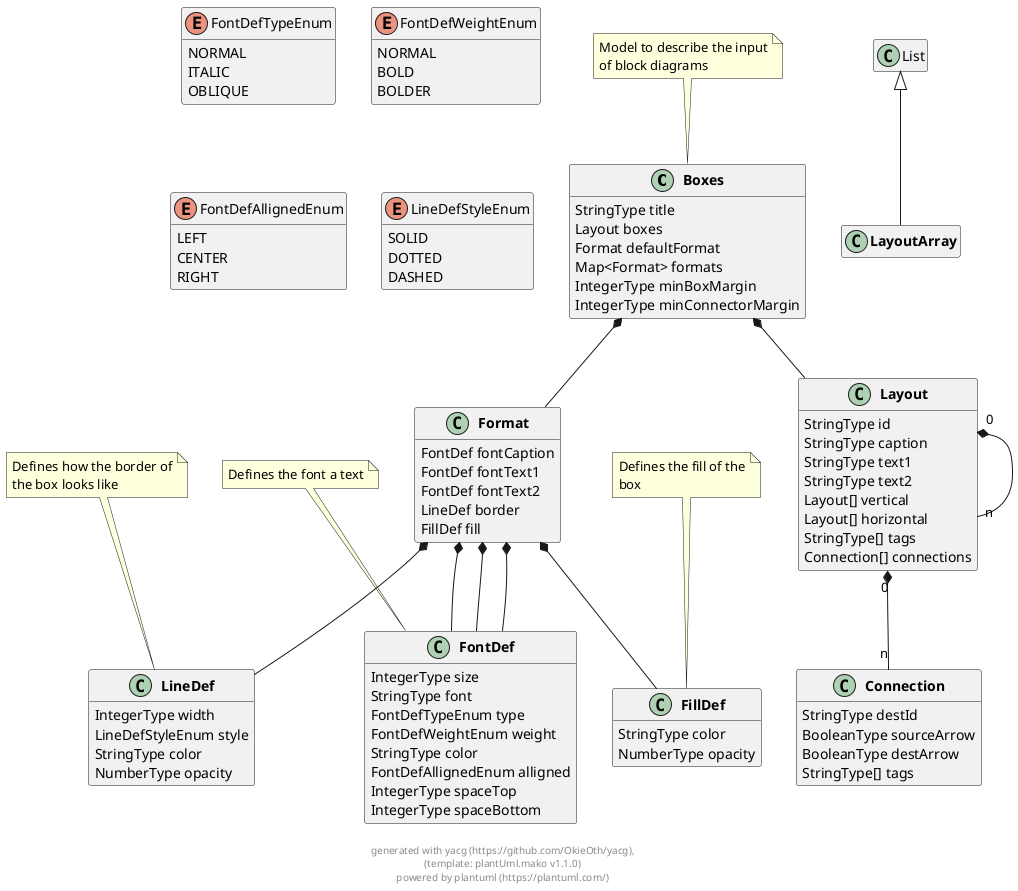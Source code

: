 
@startuml
hide empty methods
hide empty fields


class "**Boxes**" as Boxes {
        StringType title
        Layout boxes
        Format defaultFormat
        Map<Format> formats
        IntegerType minBoxMargin
        IntegerType minConnectorMargin
}
note top: Model to describe the input\nof block diagrams

 

class "**Layout**" as Layout {
        StringType id
        StringType caption
        StringType text1
        StringType text2
        Layout[] vertical
        Layout[] horizontal
        StringType[] tags
        Connection[] connections
}

 

class "**Format**" as Format {
        FontDef fontCaption
        FontDef fontText1
        FontDef fontText2
        LineDef border
        FillDef fill
}

 


class "**LayoutArray**" as LayoutArray extends List {
}

class "**Connection**" as Connection {
        StringType destId
        BooleanType sourceArrow
        BooleanType destArrow
        StringType[] tags
}

 

class "**FontDef**" as FontDef {
        IntegerType size
        StringType font
        FontDefTypeEnum type
        FontDefWeightEnum weight
        StringType color
        FontDefAllignedEnum alligned
        IntegerType spaceTop
        IntegerType spaceBottom
}
note top: Defines the font a text

 

class "**LineDef**" as LineDef {
        IntegerType width
        LineDefStyleEnum style
        StringType color
        NumberType opacity
}
note top: Defines how the border of\nthe box looks like

 

class "**FillDef**" as FillDef {
        StringType color
        NumberType opacity
}
note top: Defines the fill of the\nbox

 

enum "FontDefTypeEnum" as FontDefTypeEnum {
    NORMAL
    ITALIC
    OBLIQUE
}

enum "FontDefWeightEnum" as FontDefWeightEnum {
    NORMAL
    BOLD
    BOLDER
}

enum "FontDefAllignedEnum" as FontDefAllignedEnum {
    LEFT
    CENTER
    RIGHT
}

enum "LineDefStyleEnum" as LineDefStyleEnum {
    SOLID
    DOTTED
    DASHED
}


    

Boxes  *--  Layout

Boxes  *--  Format




    




Layout "0" *-- "n" Layout



Layout "0" *-- "n" Connection

    
Format  *--  FontDef

Format  *--  FontDef

Format  *--  FontDef

Format  *--  LineDef

Format  *--  FillDef

    
    
    




    








    




    


    
    
    
    

footer \ngenerated with yacg (https://github.com/OkieOth/yacg),\n(template: plantUml.mako v1.1.0)\npowered by plantuml (https://plantuml.com/)
@enduml